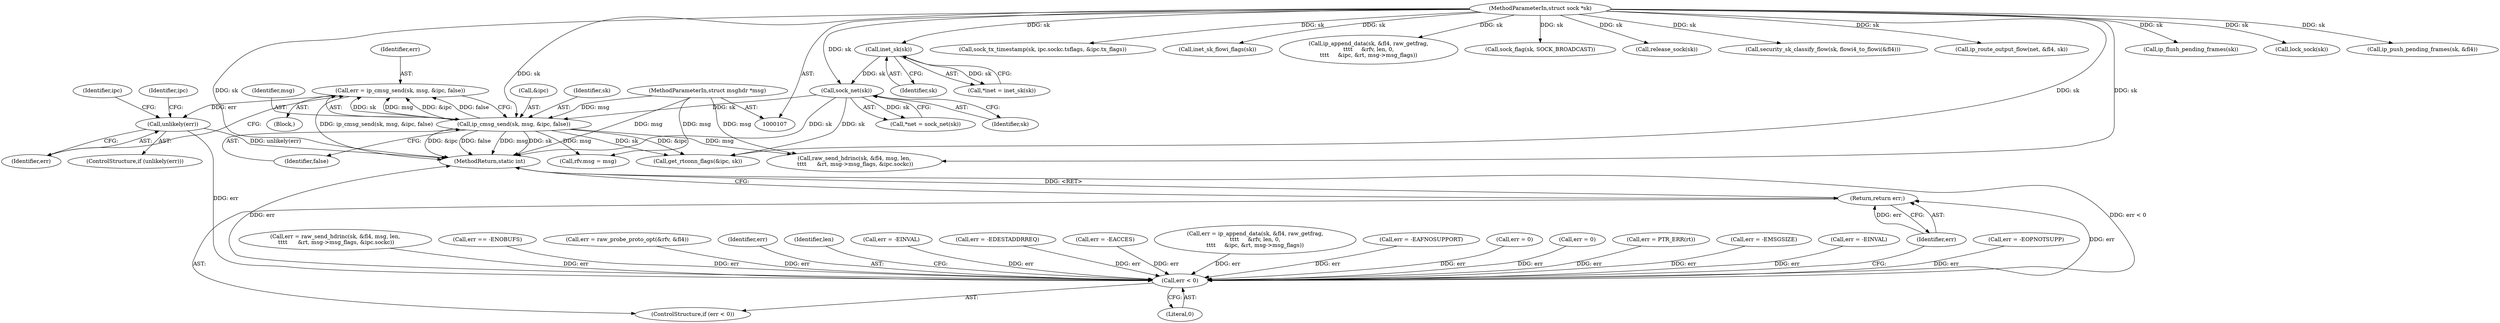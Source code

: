 digraph "0_linux_8f659a03a0ba9289b9aeb9b4470e6fb263d6f483@API" {
"1000278" [label="(Call,err = ip_cmsg_send(sk, msg, &ipc, false))"];
"1000280" [label="(Call,ip_cmsg_send(sk, msg, &ipc, false))"];
"1000120" [label="(Call,sock_net(sk))"];
"1000115" [label="(Call,inet_sk(sk))"];
"1000108" [label="(MethodParameterIn,struct sock *sk)"];
"1000109" [label="(MethodParameterIn,struct msghdr *msg)"];
"1000287" [label="(Call,unlikely(err))"];
"1000649" [label="(Call,err < 0)"];
"1000652" [label="(Return,return err;)"];
"1000285" [label="(Identifier,false)"];
"1000108" [label="(MethodParameterIn,struct sock *sk)"];
"1000561" [label="(Call,sock_tx_timestamp(sk, ipc.sockc.tsflags, &ipc.tx_flags))"];
"1000116" [label="(Identifier,sk)"];
"1000542" [label="(Call,err = raw_send_hdrinc(sk, &fl4, msg, len,\n \t\t\t\t      &rt, msg->msg_flags, &ipc.sockc))"];
"1000648" [label="(ControlStructure,if (err < 0))"];
"1000625" [label="(Call,err == -ENOBUFS)"];
"1000109" [label="(MethodParameterIn,struct msghdr *msg)"];
"1000482" [label="(Call,err = raw_probe_proto_opt(&rfv, &fl4))"];
"1000277" [label="(Block,)"];
"1000283" [label="(Call,&ipc)"];
"1000650" [label="(Identifier,err)"];
"1000279" [label="(Identifier,err)"];
"1000455" [label="(Call,inet_sk_flowi_flags(sk))"];
"1000652" [label="(Return,return err;)"];
"1000655" [label="(Identifier,len)"];
"1000278" [label="(Call,err = ip_cmsg_send(sk, msg, &ipc, false))"];
"1000288" [label="(Identifier,err)"];
"1000120" [label="(Call,sock_net(sk))"];
"1000297" [label="(Identifier,ipc)"];
"1000115" [label="(Call,inet_sk(sk))"];
"1000286" [label="(ControlStructure,if (unlikely(err)))"];
"1000356" [label="(Call,err = -EINVAL)"];
"1000649" [label="(Call,err < 0)"];
"1000588" [label="(Call,ip_append_data(sk, &fl4, raw_getfrag,\n\t\t\t\t     &rfv, len, 0,\n\t\t\t\t     &ipc, &rt, msg->msg_flags))"];
"1000686" [label="(MethodReturn,static int)"];
"1000118" [label="(Call,*net = sock_net(sk))"];
"1000113" [label="(Call,*inet = inet_sk(sk))"];
"1000651" [label="(Literal,0)"];
"1000213" [label="(Call,err = -EDESTADDRREQ)"];
"1000387" [label="(Call,get_rtconn_flags(&ipc, sk))"];
"1000528" [label="(Call,sock_flag(sk, SOCK_BROADCAST))"];
"1000516" [label="(Call,err = -EACCES)"];
"1000281" [label="(Identifier,sk)"];
"1000636" [label="(Call,release_sock(sk))"];
"1000282" [label="(Identifier,msg)"];
"1000492" [label="(Call,security_sk_classify_flow(sk, flowi4_to_flowi(&fl4)))"];
"1000287" [label="(Call,unlikely(err))"];
"1000499" [label="(Call,ip_route_output_flow(net, &fl4, sk))"];
"1000586" [label="(Call,err = ip_append_data(sk, &fl4, raw_getfrag,\n\t\t\t\t     &rfv, len, 0,\n\t\t\t\t     &ipc, &rt, msg->msg_flags))"];
"1000195" [label="(Call,err = -EAFNOSUPPORT)"];
"1000544" [label="(Call,raw_send_hdrinc(sk, &fl4, msg, len,\n \t\t\t\t      &rt, msg->msg_flags, &ipc.sockc))"];
"1000606" [label="(Call,ip_flush_pending_frames(sk))"];
"1000633" [label="(Call,err = 0)"];
"1000280" [label="(Call,ip_cmsg_send(sk, msg, &ipc, false))"];
"1000472" [label="(Call,rfv.msg = msg)"];
"1000682" [label="(Call,err = 0)"];
"1000584" [label="(Call,lock_sock(sk))"];
"1000508" [label="(Call,err = PTR_ERR(rt))"];
"1000139" [label="(Call,err = -EMSGSIZE)"];
"1000169" [label="(Call,err = -EINVAL)"];
"1000653" [label="(Identifier,err)"];
"1000619" [label="(Call,ip_push_pending_frames(sk, &fl4))"];
"1000153" [label="(Call,err = -EOPNOTSUPP)"];
"1000121" [label="(Identifier,sk)"];
"1000292" [label="(Identifier,ipc)"];
"1000278" -> "1000277"  [label="AST: "];
"1000278" -> "1000280"  [label="CFG: "];
"1000279" -> "1000278"  [label="AST: "];
"1000280" -> "1000278"  [label="AST: "];
"1000288" -> "1000278"  [label="CFG: "];
"1000278" -> "1000686"  [label="DDG: ip_cmsg_send(sk, msg, &ipc, false)"];
"1000280" -> "1000278"  [label="DDG: sk"];
"1000280" -> "1000278"  [label="DDG: msg"];
"1000280" -> "1000278"  [label="DDG: &ipc"];
"1000280" -> "1000278"  [label="DDG: false"];
"1000278" -> "1000287"  [label="DDG: err"];
"1000280" -> "1000285"  [label="CFG: "];
"1000281" -> "1000280"  [label="AST: "];
"1000282" -> "1000280"  [label="AST: "];
"1000283" -> "1000280"  [label="AST: "];
"1000285" -> "1000280"  [label="AST: "];
"1000280" -> "1000686"  [label="DDG: false"];
"1000280" -> "1000686"  [label="DDG: msg"];
"1000280" -> "1000686"  [label="DDG: sk"];
"1000280" -> "1000686"  [label="DDG: &ipc"];
"1000120" -> "1000280"  [label="DDG: sk"];
"1000108" -> "1000280"  [label="DDG: sk"];
"1000109" -> "1000280"  [label="DDG: msg"];
"1000280" -> "1000387"  [label="DDG: &ipc"];
"1000280" -> "1000387"  [label="DDG: sk"];
"1000280" -> "1000472"  [label="DDG: msg"];
"1000280" -> "1000544"  [label="DDG: msg"];
"1000120" -> "1000118"  [label="AST: "];
"1000120" -> "1000121"  [label="CFG: "];
"1000121" -> "1000120"  [label="AST: "];
"1000118" -> "1000120"  [label="CFG: "];
"1000120" -> "1000686"  [label="DDG: sk"];
"1000120" -> "1000118"  [label="DDG: sk"];
"1000115" -> "1000120"  [label="DDG: sk"];
"1000108" -> "1000120"  [label="DDG: sk"];
"1000120" -> "1000387"  [label="DDG: sk"];
"1000115" -> "1000113"  [label="AST: "];
"1000115" -> "1000116"  [label="CFG: "];
"1000116" -> "1000115"  [label="AST: "];
"1000113" -> "1000115"  [label="CFG: "];
"1000115" -> "1000113"  [label="DDG: sk"];
"1000108" -> "1000115"  [label="DDG: sk"];
"1000108" -> "1000107"  [label="AST: "];
"1000108" -> "1000686"  [label="DDG: sk"];
"1000108" -> "1000387"  [label="DDG: sk"];
"1000108" -> "1000455"  [label="DDG: sk"];
"1000108" -> "1000492"  [label="DDG: sk"];
"1000108" -> "1000499"  [label="DDG: sk"];
"1000108" -> "1000528"  [label="DDG: sk"];
"1000108" -> "1000544"  [label="DDG: sk"];
"1000108" -> "1000561"  [label="DDG: sk"];
"1000108" -> "1000584"  [label="DDG: sk"];
"1000108" -> "1000588"  [label="DDG: sk"];
"1000108" -> "1000606"  [label="DDG: sk"];
"1000108" -> "1000619"  [label="DDG: sk"];
"1000108" -> "1000636"  [label="DDG: sk"];
"1000109" -> "1000107"  [label="AST: "];
"1000109" -> "1000686"  [label="DDG: msg"];
"1000109" -> "1000472"  [label="DDG: msg"];
"1000109" -> "1000544"  [label="DDG: msg"];
"1000287" -> "1000286"  [label="AST: "];
"1000287" -> "1000288"  [label="CFG: "];
"1000288" -> "1000287"  [label="AST: "];
"1000292" -> "1000287"  [label="CFG: "];
"1000297" -> "1000287"  [label="CFG: "];
"1000287" -> "1000686"  [label="DDG: unlikely(err)"];
"1000287" -> "1000649"  [label="DDG: err"];
"1000649" -> "1000648"  [label="AST: "];
"1000649" -> "1000651"  [label="CFG: "];
"1000650" -> "1000649"  [label="AST: "];
"1000651" -> "1000649"  [label="AST: "];
"1000653" -> "1000649"  [label="CFG: "];
"1000655" -> "1000649"  [label="CFG: "];
"1000649" -> "1000686"  [label="DDG: err < 0"];
"1000649" -> "1000686"  [label="DDG: err"];
"1000508" -> "1000649"  [label="DDG: err"];
"1000625" -> "1000649"  [label="DDG: err"];
"1000139" -> "1000649"  [label="DDG: err"];
"1000586" -> "1000649"  [label="DDG: err"];
"1000542" -> "1000649"  [label="DDG: err"];
"1000153" -> "1000649"  [label="DDG: err"];
"1000169" -> "1000649"  [label="DDG: err"];
"1000516" -> "1000649"  [label="DDG: err"];
"1000682" -> "1000649"  [label="DDG: err"];
"1000356" -> "1000649"  [label="DDG: err"];
"1000482" -> "1000649"  [label="DDG: err"];
"1000213" -> "1000649"  [label="DDG: err"];
"1000195" -> "1000649"  [label="DDG: err"];
"1000633" -> "1000649"  [label="DDG: err"];
"1000649" -> "1000652"  [label="DDG: err"];
"1000652" -> "1000648"  [label="AST: "];
"1000652" -> "1000653"  [label="CFG: "];
"1000653" -> "1000652"  [label="AST: "];
"1000686" -> "1000652"  [label="CFG: "];
"1000652" -> "1000686"  [label="DDG: <RET>"];
"1000653" -> "1000652"  [label="DDG: err"];
}
